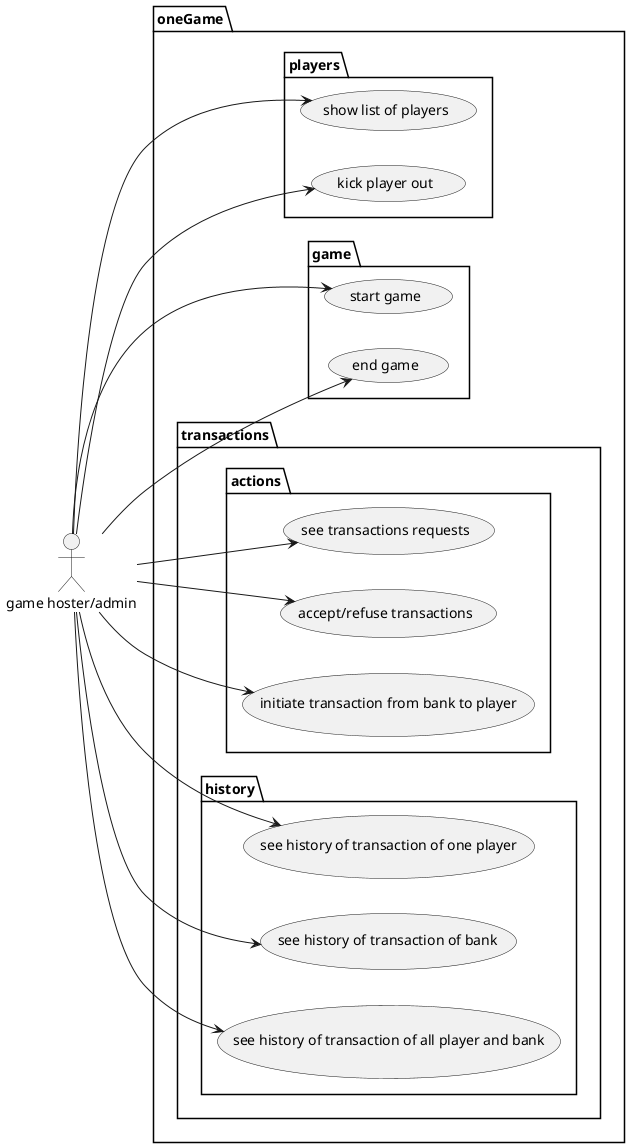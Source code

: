 @startuml "Monopoly admin usecase diagram"

left to right direction
skinparam style strictuml

actor "game hoster/admin" as ad

package oneGame {

    package players {
        usecase "show list of players" as sp
        usecase "kick player out" as kp
    }

    package game {
        usecase "start game" as strtg
        usecase "end game" as eg
    }

    package transactions {
        package actions {
            usecase "see transactions requests" as st
            usecase "accept/refuse transactions" as at
            usecase "initiate transaction from bank to player" as itgp
        }
        package history {
            usecase "see history of transaction of one player" as seeplrtr
            usecase "see history of transaction of bank" as seebnktr
            usecase "see history of transaction of all player and bank" as seealltr
        }
    }
}

ad --> kp
ad --> sp

ad --> strtg
ad --> eg

ad --> st
ad --> at
ad --> itgp

ad --> seeplrtr
ad --> seebnktr

ad --> seealltr

@enduml
